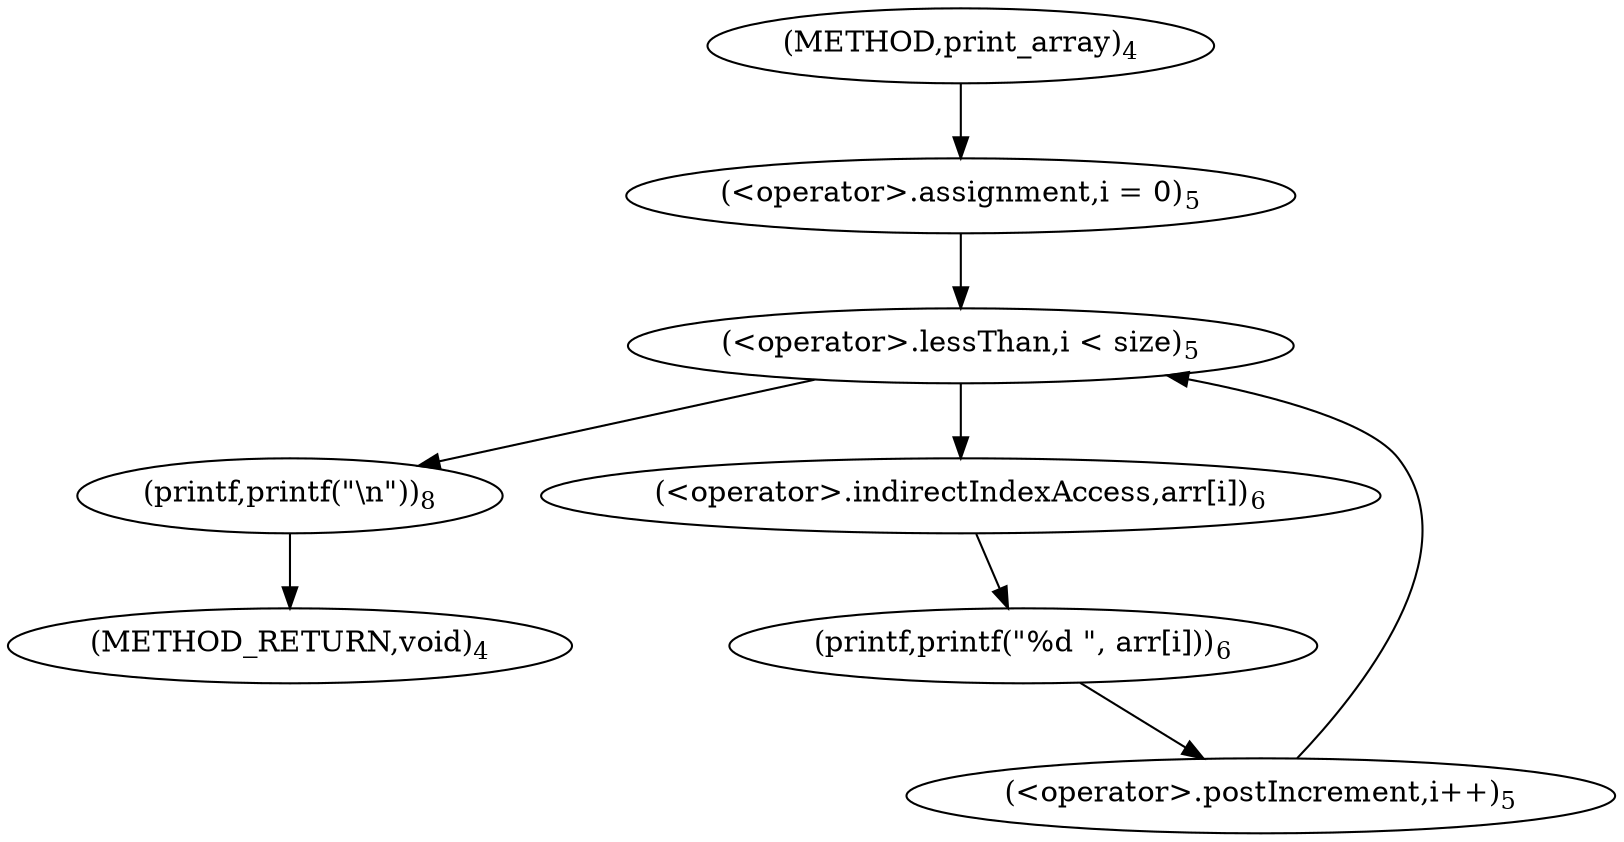 digraph "print_array" {  
"30064771077" [label = <(printf,printf(&quot;\n&quot;))<SUB>8</SUB>> ]
"30064771073" [label = <(&lt;operator&gt;.lessThan,i &lt; size)<SUB>5</SUB>> ]
"30064771074" [label = <(&lt;operator&gt;.postIncrement,i++)<SUB>5</SUB>> ]
"30064771072" [label = <(&lt;operator&gt;.assignment,i = 0)<SUB>5</SUB>> ]
"30064771075" [label = <(printf,printf(&quot;%d &quot;, arr[i]))<SUB>6</SUB>> ]
"30064771076" [label = <(&lt;operator&gt;.indirectIndexAccess,arr[i])<SUB>6</SUB>> ]
"111669149697" [label = <(METHOD,print_array)<SUB>4</SUB>> ]
"128849018880" [label = <(METHOD_RETURN,void)<SUB>4</SUB>> ]
  "30064771077" -> "128849018880" 
  "30064771073" -> "30064771076" 
  "30064771073" -> "30064771077" 
  "30064771074" -> "30064771073" 
  "30064771072" -> "30064771073" 
  "30064771075" -> "30064771074" 
  "30064771076" -> "30064771075" 
  "111669149697" -> "30064771072" 
}
